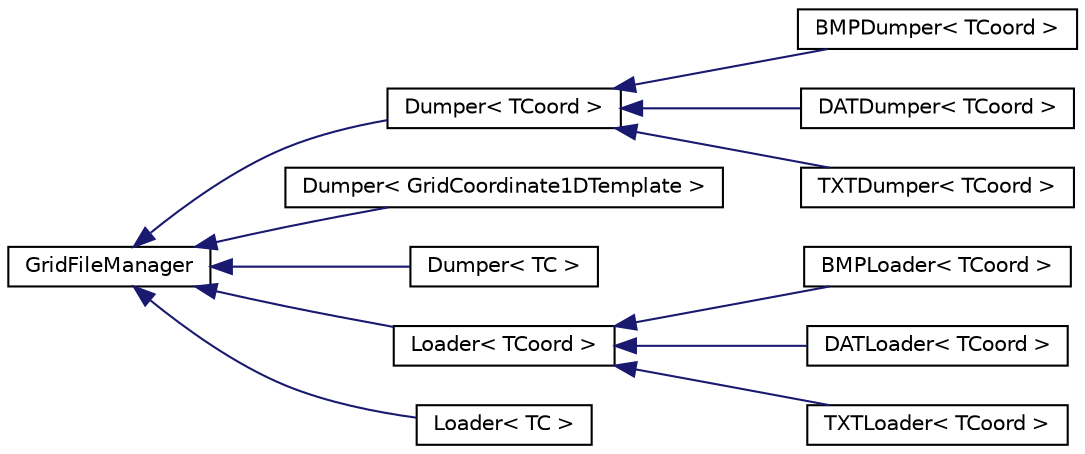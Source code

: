 digraph "Graphical Class Hierarchy"
{
  edge [fontname="Helvetica",fontsize="10",labelfontname="Helvetica",labelfontsize="10"];
  node [fontname="Helvetica",fontsize="10",shape=record];
  rankdir="LR";
  Node1 [label="GridFileManager",height=0.2,width=0.4,color="black", fillcolor="white", style="filled",URL="$classGridFileManager.html"];
  Node1 -> Node2 [dir="back",color="midnightblue",fontsize="10",style="solid",fontname="Helvetica"];
  Node2 [label="Dumper\< TCoord \>",height=0.2,width=0.4,color="black", fillcolor="white", style="filled",URL="$classDumper.html"];
  Node2 -> Node3 [dir="back",color="midnightblue",fontsize="10",style="solid",fontname="Helvetica"];
  Node3 [label="BMPDumper\< TCoord \>",height=0.2,width=0.4,color="black", fillcolor="white", style="filled",URL="$classBMPDumper.html"];
  Node2 -> Node4 [dir="back",color="midnightblue",fontsize="10",style="solid",fontname="Helvetica"];
  Node4 [label="DATDumper\< TCoord \>",height=0.2,width=0.4,color="black", fillcolor="white", style="filled",URL="$classDATDumper.html"];
  Node2 -> Node5 [dir="back",color="midnightblue",fontsize="10",style="solid",fontname="Helvetica"];
  Node5 [label="TXTDumper\< TCoord \>",height=0.2,width=0.4,color="black", fillcolor="white", style="filled",URL="$classTXTDumper.html"];
  Node1 -> Node6 [dir="back",color="midnightblue",fontsize="10",style="solid",fontname="Helvetica"];
  Node6 [label="Dumper\< GridCoordinate1DTemplate \>",height=0.2,width=0.4,color="black", fillcolor="white", style="filled",URL="$classDumper.html"];
  Node1 -> Node7 [dir="back",color="midnightblue",fontsize="10",style="solid",fontname="Helvetica"];
  Node7 [label="Dumper\< TC \>",height=0.2,width=0.4,color="black", fillcolor="white", style="filled",URL="$classDumper.html"];
  Node1 -> Node8 [dir="back",color="midnightblue",fontsize="10",style="solid",fontname="Helvetica"];
  Node8 [label="Loader\< TCoord \>",height=0.2,width=0.4,color="black", fillcolor="white", style="filled",URL="$classLoader.html"];
  Node8 -> Node9 [dir="back",color="midnightblue",fontsize="10",style="solid",fontname="Helvetica"];
  Node9 [label="BMPLoader\< TCoord \>",height=0.2,width=0.4,color="black", fillcolor="white", style="filled",URL="$classBMPLoader.html"];
  Node8 -> Node10 [dir="back",color="midnightblue",fontsize="10",style="solid",fontname="Helvetica"];
  Node10 [label="DATLoader\< TCoord \>",height=0.2,width=0.4,color="black", fillcolor="white", style="filled",URL="$classDATLoader.html"];
  Node8 -> Node11 [dir="back",color="midnightblue",fontsize="10",style="solid",fontname="Helvetica"];
  Node11 [label="TXTLoader\< TCoord \>",height=0.2,width=0.4,color="black", fillcolor="white", style="filled",URL="$classTXTLoader.html"];
  Node1 -> Node12 [dir="back",color="midnightblue",fontsize="10",style="solid",fontname="Helvetica"];
  Node12 [label="Loader\< TC \>",height=0.2,width=0.4,color="black", fillcolor="white", style="filled",URL="$classLoader.html"];
}
